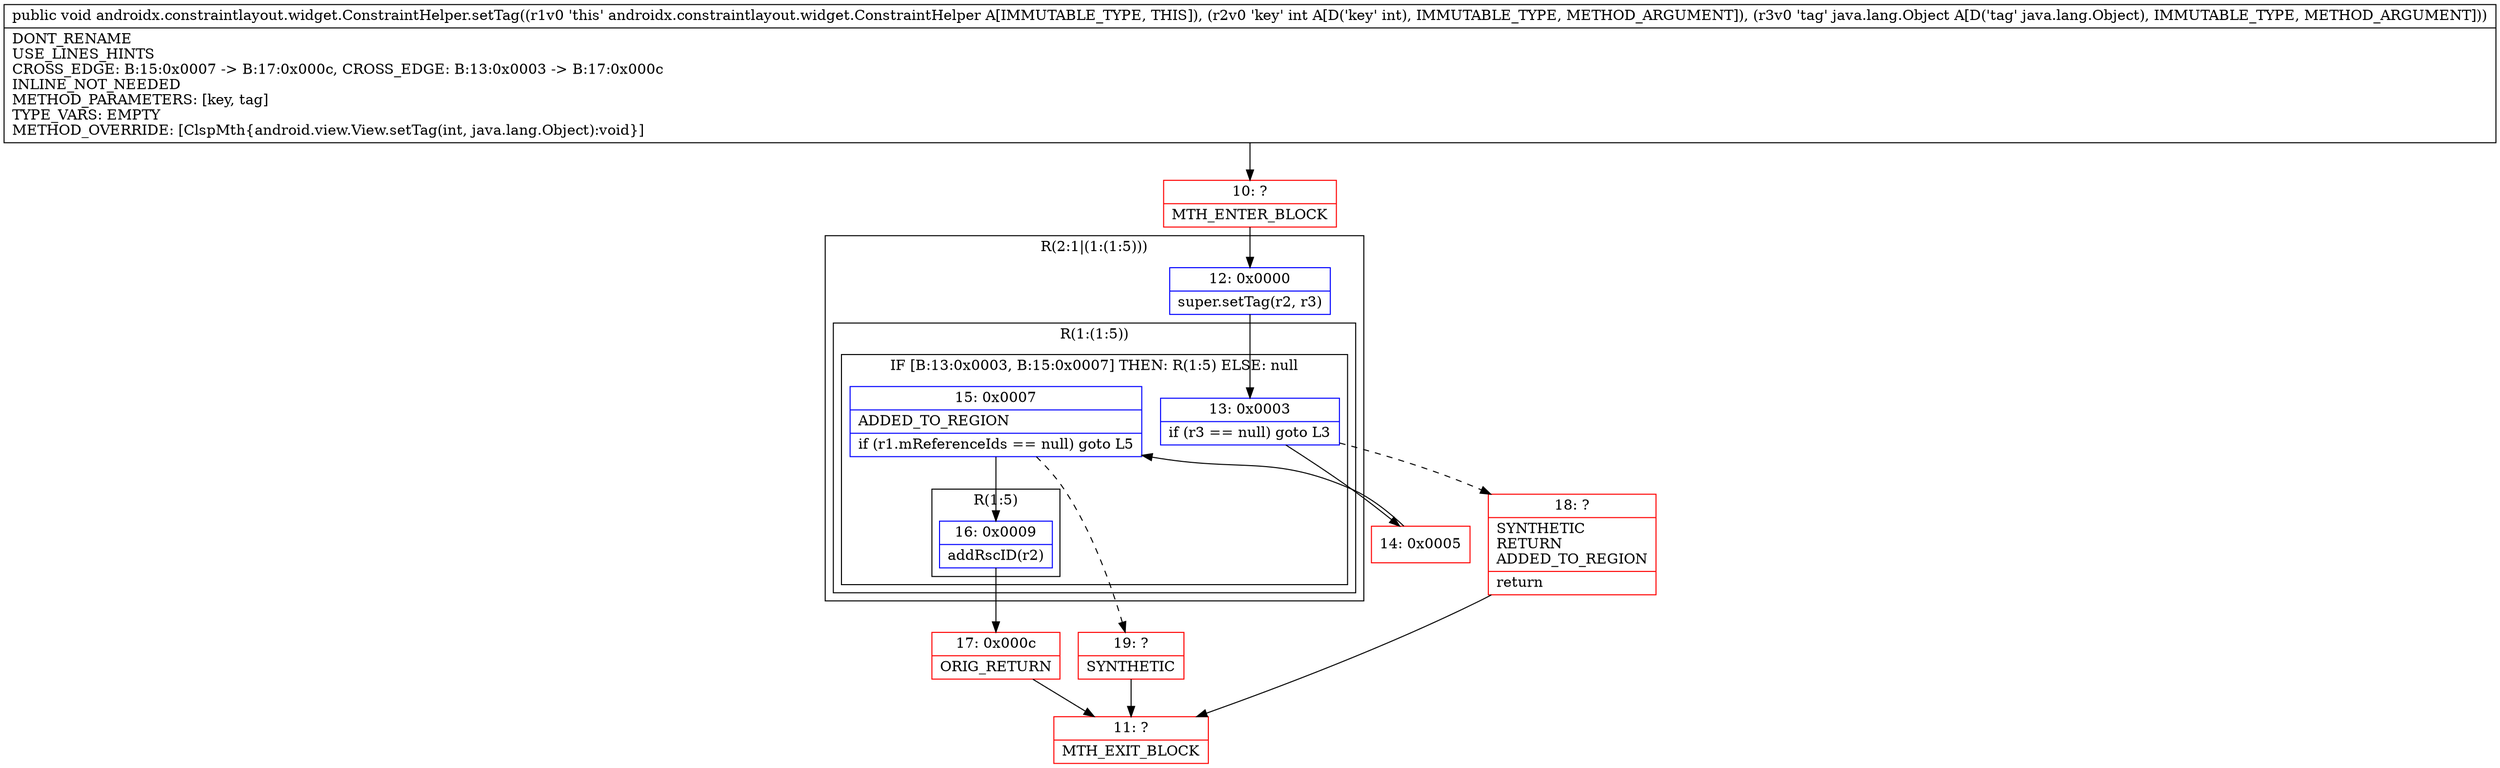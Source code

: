 digraph "CFG forandroidx.constraintlayout.widget.ConstraintHelper.setTag(ILjava\/lang\/Object;)V" {
subgraph cluster_Region_1555087528 {
label = "R(2:1|(1:(1:5)))";
node [shape=record,color=blue];
Node_12 [shape=record,label="{12\:\ 0x0000|super.setTag(r2, r3)\l}"];
subgraph cluster_Region_350463491 {
label = "R(1:(1:5))";
node [shape=record,color=blue];
subgraph cluster_IfRegion_153380524 {
label = "IF [B:13:0x0003, B:15:0x0007] THEN: R(1:5) ELSE: null";
node [shape=record,color=blue];
Node_13 [shape=record,label="{13\:\ 0x0003|if (r3 == null) goto L3\l}"];
Node_15 [shape=record,label="{15\:\ 0x0007|ADDED_TO_REGION\l|if (r1.mReferenceIds == null) goto L5\l}"];
subgraph cluster_Region_490101478 {
label = "R(1:5)";
node [shape=record,color=blue];
Node_16 [shape=record,label="{16\:\ 0x0009|addRscID(r2)\l}"];
}
}
}
}
Node_10 [shape=record,color=red,label="{10\:\ ?|MTH_ENTER_BLOCK\l}"];
Node_14 [shape=record,color=red,label="{14\:\ 0x0005}"];
Node_17 [shape=record,color=red,label="{17\:\ 0x000c|ORIG_RETURN\l}"];
Node_11 [shape=record,color=red,label="{11\:\ ?|MTH_EXIT_BLOCK\l}"];
Node_19 [shape=record,color=red,label="{19\:\ ?|SYNTHETIC\l}"];
Node_18 [shape=record,color=red,label="{18\:\ ?|SYNTHETIC\lRETURN\lADDED_TO_REGION\l|return\l}"];
MethodNode[shape=record,label="{public void androidx.constraintlayout.widget.ConstraintHelper.setTag((r1v0 'this' androidx.constraintlayout.widget.ConstraintHelper A[IMMUTABLE_TYPE, THIS]), (r2v0 'key' int A[D('key' int), IMMUTABLE_TYPE, METHOD_ARGUMENT]), (r3v0 'tag' java.lang.Object A[D('tag' java.lang.Object), IMMUTABLE_TYPE, METHOD_ARGUMENT]))  | DONT_RENAME\lUSE_LINES_HINTS\lCROSS_EDGE: B:15:0x0007 \-\> B:17:0x000c, CROSS_EDGE: B:13:0x0003 \-\> B:17:0x000c\lINLINE_NOT_NEEDED\lMETHOD_PARAMETERS: [key, tag]\lTYPE_VARS: EMPTY\lMETHOD_OVERRIDE: [ClspMth\{android.view.View.setTag(int, java.lang.Object):void\}]\l}"];
MethodNode -> Node_10;Node_12 -> Node_13;
Node_13 -> Node_14;
Node_13 -> Node_18[style=dashed];
Node_15 -> Node_16;
Node_15 -> Node_19[style=dashed];
Node_16 -> Node_17;
Node_10 -> Node_12;
Node_14 -> Node_15;
Node_17 -> Node_11;
Node_19 -> Node_11;
Node_18 -> Node_11;
}

